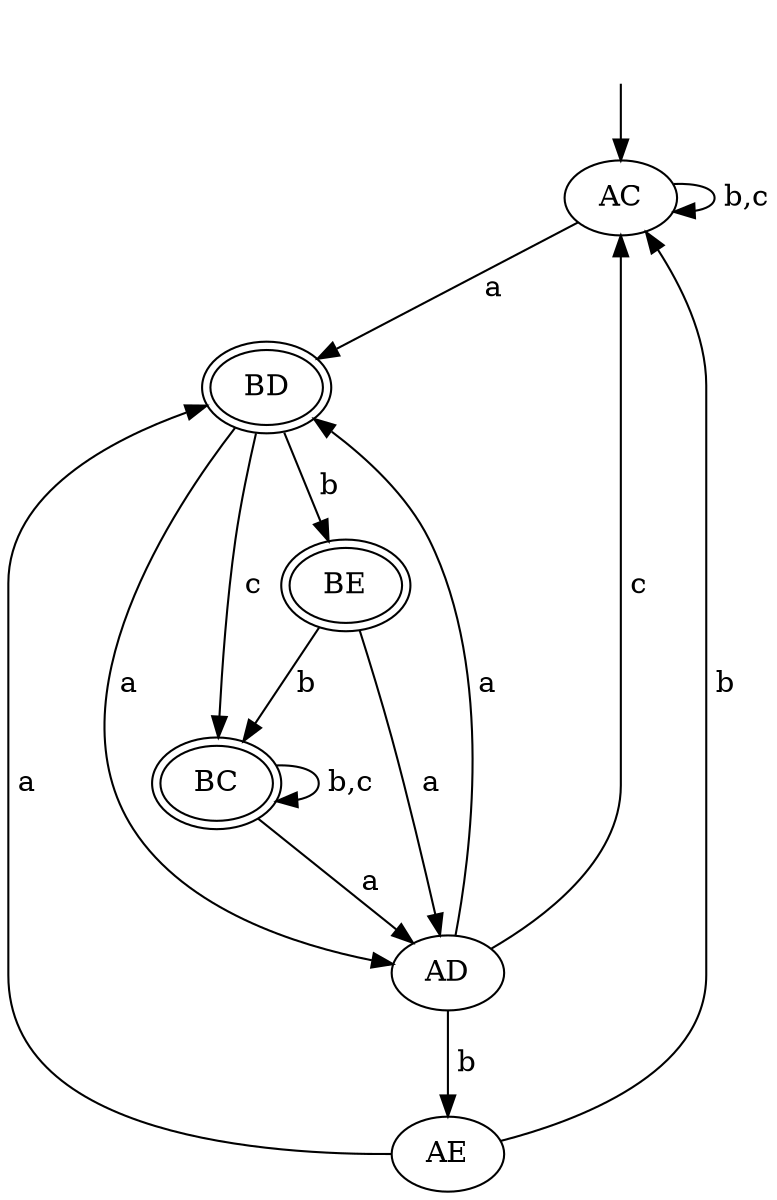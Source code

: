 digraph "AFER" {
    _nil0 [style="invis"]
    _nil0 -> AC [label=""]
    AC -> AC [label=" b,c"]
    AC -> BD [label=" a"]
    AD -> AC [label=" c"]
    AD -> AE [label=" b"]
    AD -> BD [label=" a"]
    AE -> AC [label=" b"]
    AE -> BD [label=" a"]
    BC -> AD [label=" a"]
    BC -> BC [label=" b,c"]
    BD -> AD [label=" a"]
    BD -> BC [label=" c"]
    BD -> BE [label=" b"]
    BE -> AD [label=" a"]
    BE -> BC [label=" b"]
    BC [peripheries=2]
    BD [peripheries=2]
    BE [peripheries=2]
}
